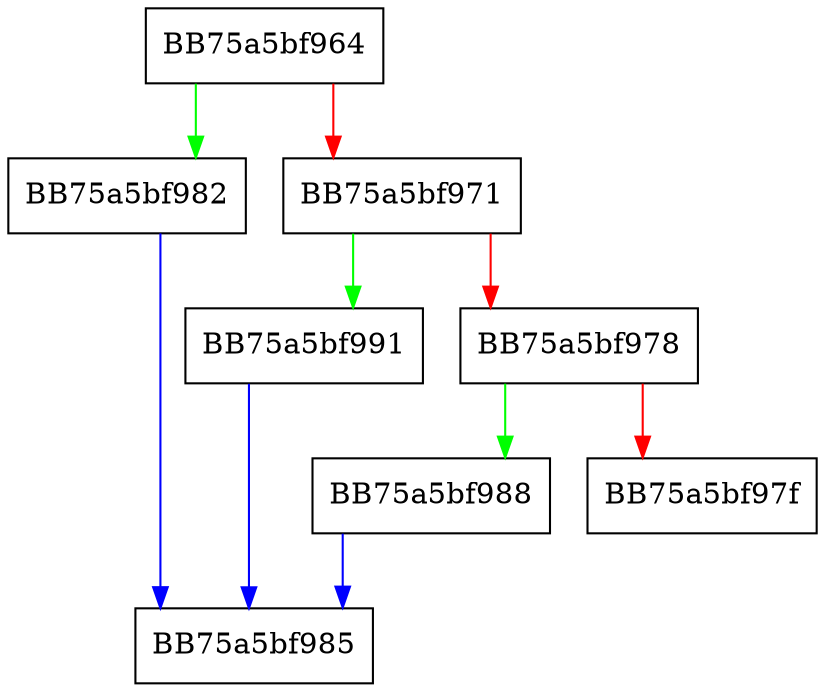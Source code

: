 digraph IsItMacho {
  node [shape="box"];
  graph [splines=ortho];
  BB75a5bf964 -> BB75a5bf982 [color="green"];
  BB75a5bf964 -> BB75a5bf971 [color="red"];
  BB75a5bf971 -> BB75a5bf991 [color="green"];
  BB75a5bf971 -> BB75a5bf978 [color="red"];
  BB75a5bf978 -> BB75a5bf988 [color="green"];
  BB75a5bf978 -> BB75a5bf97f [color="red"];
  BB75a5bf982 -> BB75a5bf985 [color="blue"];
  BB75a5bf988 -> BB75a5bf985 [color="blue"];
  BB75a5bf991 -> BB75a5bf985 [color="blue"];
}